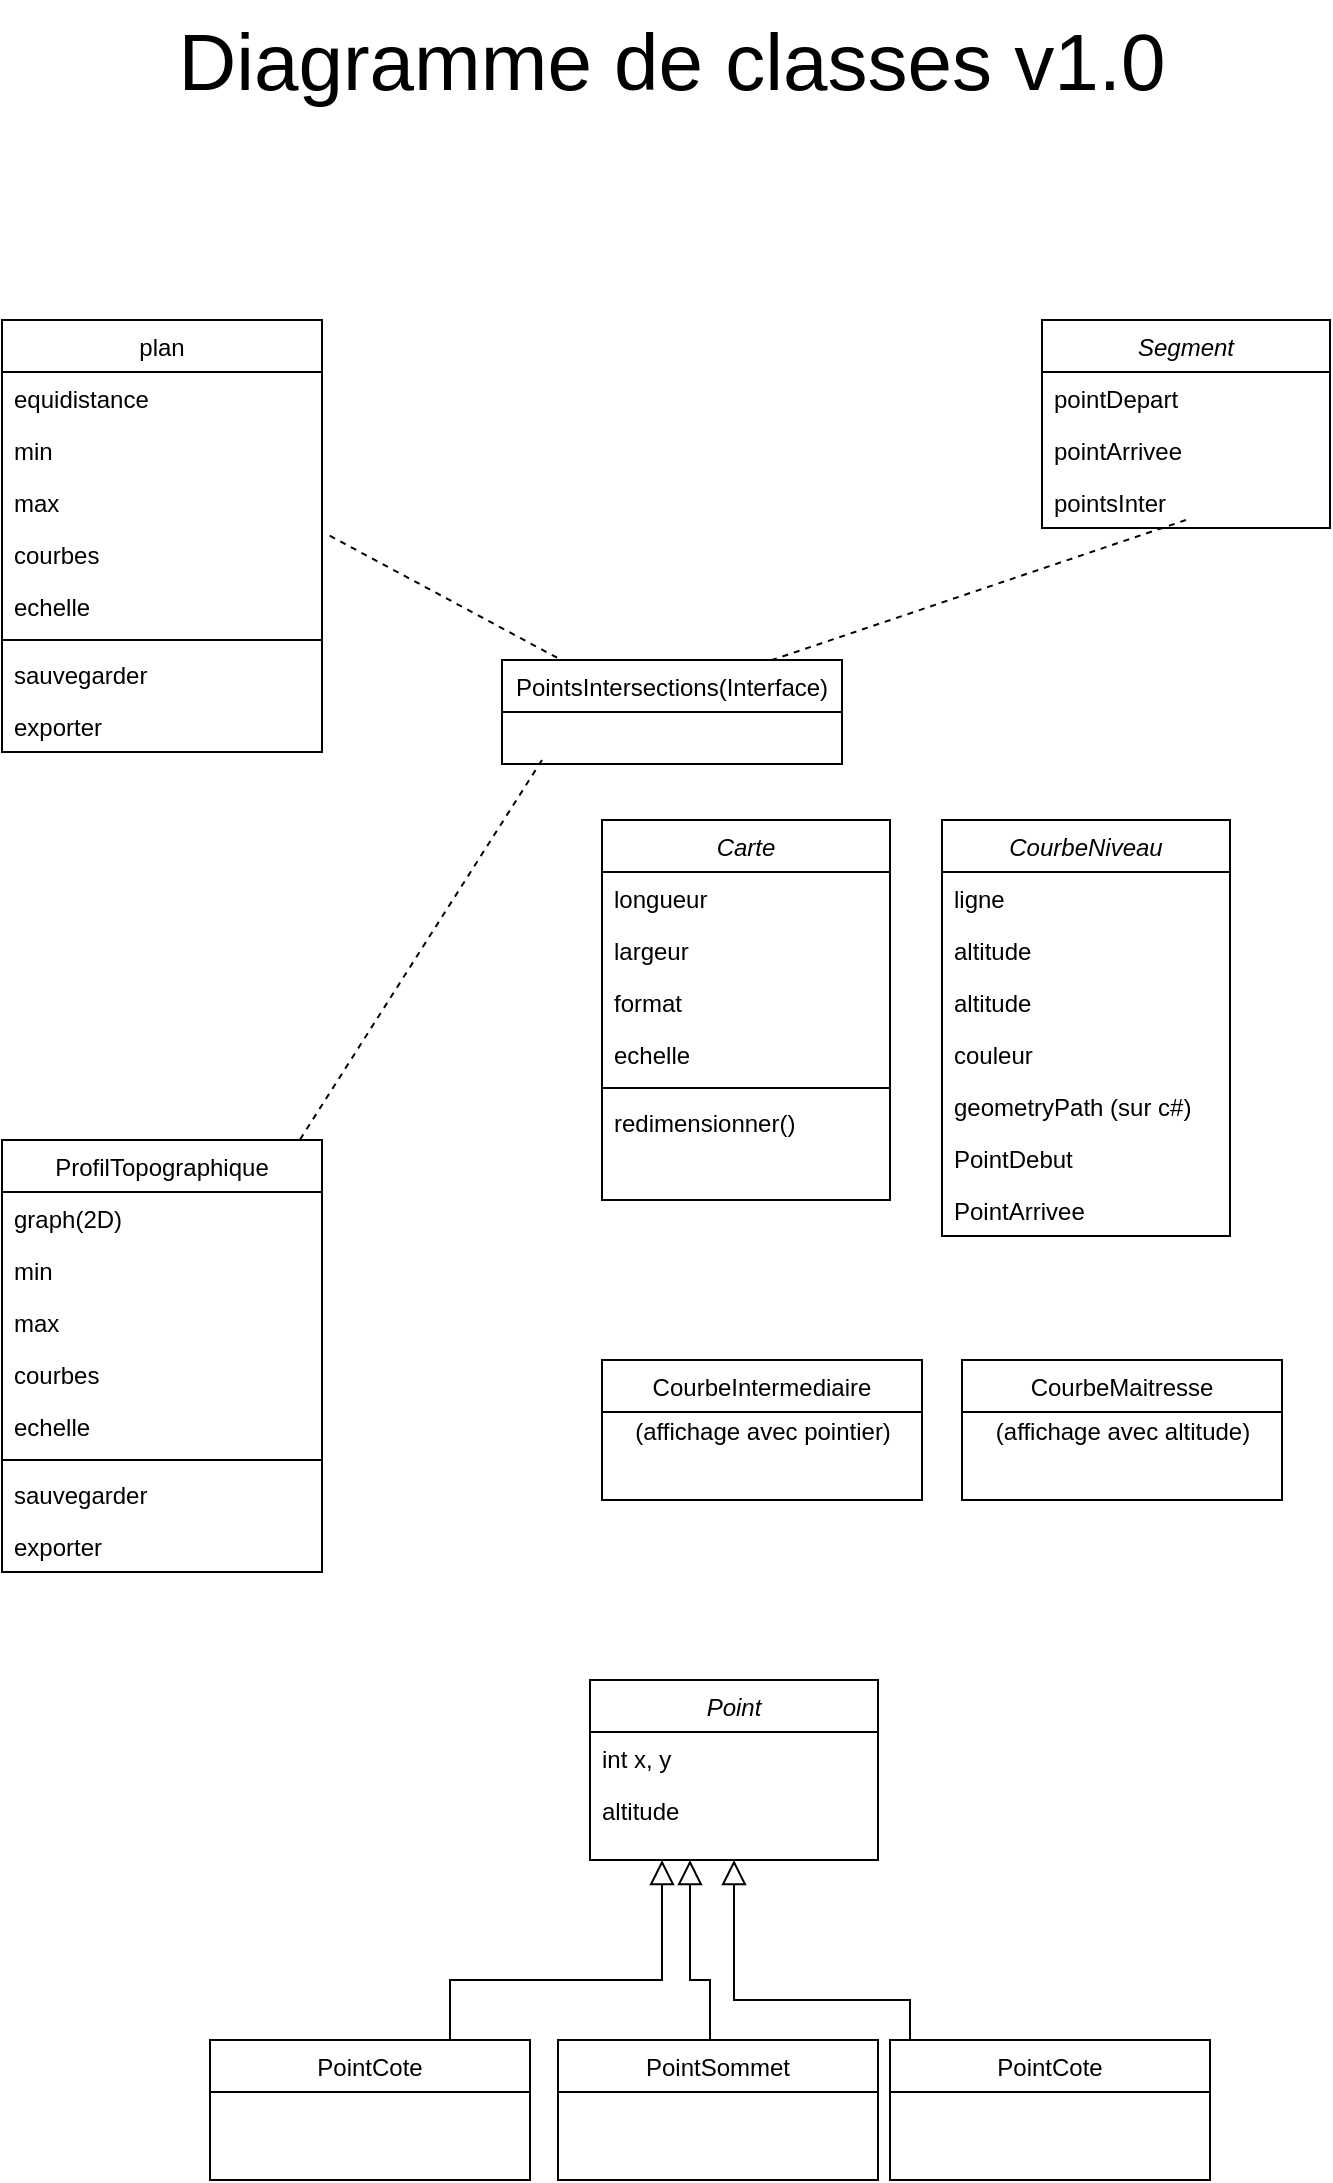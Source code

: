 <mxfile version="12.7.4" type="github"><diagram id="C5RBs43oDa-KdzZeNtuy" name="Page-1"><mxGraphModel dx="1970" dy="1273" grid="1" gridSize="10" guides="1" tooltips="1" connect="1" arrows="1" fold="1" page="1" pageScale="1" pageWidth="827" pageHeight="1169" math="0" shadow="0"><root><mxCell id="WIyWlLk6GJQsqaUBKTNV-0"/><mxCell id="WIyWlLk6GJQsqaUBKTNV-1" parent="WIyWlLk6GJQsqaUBKTNV-0"/><mxCell id="zkfFHV4jXpPFQw0GAbJ--0" value="Point" style="swimlane;fontStyle=2;align=center;verticalAlign=top;childLayout=stackLayout;horizontal=1;startSize=26;horizontalStack=0;resizeParent=1;resizeLast=0;collapsible=1;marginBottom=0;rounded=0;shadow=0;strokeWidth=1;" parent="WIyWlLk6GJQsqaUBKTNV-1" vertex="1"><mxGeometry x="376" y="870" width="144" height="90" as="geometry"><mxRectangle x="230" y="140" width="160" height="26" as="alternateBounds"/></mxGeometry></mxCell><mxCell id="zkfFHV4jXpPFQw0GAbJ--1" value="int x, y" style="text;align=left;verticalAlign=top;spacingLeft=4;spacingRight=4;overflow=hidden;rotatable=0;points=[[0,0.5],[1,0.5]];portConstraint=eastwest;" parent="zkfFHV4jXpPFQw0GAbJ--0" vertex="1"><mxGeometry y="26" width="144" height="26" as="geometry"/></mxCell><mxCell id="zkfFHV4jXpPFQw0GAbJ--2" value="altitude" style="text;align=left;verticalAlign=top;spacingLeft=4;spacingRight=4;overflow=hidden;rotatable=0;points=[[0,0.5],[1,0.5]];portConstraint=eastwest;rounded=0;shadow=0;html=0;" parent="zkfFHV4jXpPFQw0GAbJ--0" vertex="1"><mxGeometry y="52" width="144" height="26" as="geometry"/></mxCell><mxCell id="zkfFHV4jXpPFQw0GAbJ--6" value="PointSommet" style="swimlane;fontStyle=0;align=center;verticalAlign=top;childLayout=stackLayout;horizontal=1;startSize=26;horizontalStack=0;resizeParent=1;resizeLast=0;collapsible=1;marginBottom=0;rounded=0;shadow=0;strokeWidth=1;" parent="WIyWlLk6GJQsqaUBKTNV-1" vertex="1"><mxGeometry x="360" y="1050" width="160" height="70" as="geometry"><mxRectangle x="130" y="380" width="160" height="26" as="alternateBounds"/></mxGeometry></mxCell><mxCell id="zkfFHV4jXpPFQw0GAbJ--12" value="" style="endArrow=block;endSize=10;endFill=0;shadow=0;strokeWidth=1;rounded=0;edgeStyle=elbowEdgeStyle;elbow=vertical;" parent="WIyWlLk6GJQsqaUBKTNV-1" source="zkfFHV4jXpPFQw0GAbJ--6" edge="1"><mxGeometry width="160" relative="1" as="geometry"><mxPoint x="186" y="823" as="sourcePoint"/><mxPoint x="426" y="960" as="targetPoint"/><Array as="points"><mxPoint x="436" y="1020"/><mxPoint x="456" y="970"/><mxPoint x="446" y="980"/><mxPoint x="446" y="1010"/><mxPoint x="376" y="1000"/><mxPoint x="446" y="990"/><mxPoint x="396" y="1010"/><mxPoint x="446" y="990"/><mxPoint x="396" y="1000"/><mxPoint x="446" y="980"/><mxPoint x="456" y="1000"/><mxPoint x="416" y="1010"/><mxPoint x="426" y="1010"/><mxPoint x="416" y="990"/><mxPoint x="456" y="970"/><mxPoint x="456" y="980"/><mxPoint x="346" y="980"/><mxPoint x="436" y="1010"/><mxPoint x="406" y="1000"/><mxPoint x="438" y="980"/><mxPoint x="196" y="940"/></Array></mxGeometry></mxCell><mxCell id="zkfFHV4jXpPFQw0GAbJ--13" value="PointCote" style="swimlane;fontStyle=0;align=center;verticalAlign=top;childLayout=stackLayout;horizontal=1;startSize=26;horizontalStack=0;resizeParent=1;resizeLast=0;collapsible=1;marginBottom=0;rounded=0;shadow=0;strokeWidth=1;" parent="WIyWlLk6GJQsqaUBKTNV-1" vertex="1"><mxGeometry x="526" y="1050" width="160" height="70" as="geometry"><mxRectangle x="340" y="380" width="170" height="26" as="alternateBounds"/></mxGeometry></mxCell><mxCell id="zkfFHV4jXpPFQw0GAbJ--16" value="" style="endArrow=block;endSize=10;endFill=0;shadow=0;strokeWidth=1;rounded=0;edgeStyle=elbowEdgeStyle;elbow=vertical;" parent="WIyWlLk6GJQsqaUBKTNV-1" source="zkfFHV4jXpPFQw0GAbJ--13" target="zkfFHV4jXpPFQw0GAbJ--0" edge="1"><mxGeometry width="160" relative="1" as="geometry"><mxPoint x="196" y="993" as="sourcePoint"/><mxPoint x="296" y="891" as="targetPoint"/><Array as="points"><mxPoint x="536" y="1030"/><mxPoint x="456" y="1010"/><mxPoint x="486" y="1020"/><mxPoint x="448" y="980"/><mxPoint x="506" y="1010"/><mxPoint x="466" y="990"/><mxPoint x="448" y="970"/><mxPoint x="436" y="980"/><mxPoint x="436" y="980"/><mxPoint x="448" y="990"/><mxPoint x="436" y="1010"/><mxPoint x="438" y="930"/><mxPoint x="316" y="930"/></Array></mxGeometry></mxCell><mxCell id="zkfFHV4jXpPFQw0GAbJ--17" value="plan" style="swimlane;fontStyle=0;align=center;verticalAlign=top;childLayout=stackLayout;horizontal=1;startSize=26;horizontalStack=0;resizeParent=1;resizeLast=0;collapsible=1;marginBottom=0;rounded=0;shadow=0;strokeWidth=1;" parent="WIyWlLk6GJQsqaUBKTNV-1" vertex="1"><mxGeometry x="82" y="190" width="160" height="216" as="geometry"><mxRectangle x="550" y="140" width="160" height="26" as="alternateBounds"/></mxGeometry></mxCell><mxCell id="zkfFHV4jXpPFQw0GAbJ--18" value="equidistance" style="text;align=left;verticalAlign=top;spacingLeft=4;spacingRight=4;overflow=hidden;rotatable=0;points=[[0,0.5],[1,0.5]];portConstraint=eastwest;" parent="zkfFHV4jXpPFQw0GAbJ--17" vertex="1"><mxGeometry y="26" width="160" height="26" as="geometry"/></mxCell><mxCell id="zkfFHV4jXpPFQw0GAbJ--19" value="min" style="text;align=left;verticalAlign=top;spacingLeft=4;spacingRight=4;overflow=hidden;rotatable=0;points=[[0,0.5],[1,0.5]];portConstraint=eastwest;rounded=0;shadow=0;html=0;" parent="zkfFHV4jXpPFQw0GAbJ--17" vertex="1"><mxGeometry y="52" width="160" height="26" as="geometry"/></mxCell><mxCell id="zkfFHV4jXpPFQw0GAbJ--20" value="max" style="text;align=left;verticalAlign=top;spacingLeft=4;spacingRight=4;overflow=hidden;rotatable=0;points=[[0,0.5],[1,0.5]];portConstraint=eastwest;rounded=0;shadow=0;html=0;" parent="zkfFHV4jXpPFQw0GAbJ--17" vertex="1"><mxGeometry y="78" width="160" height="26" as="geometry"/></mxCell><mxCell id="zkfFHV4jXpPFQw0GAbJ--21" value="courbes" style="text;align=left;verticalAlign=top;spacingLeft=4;spacingRight=4;overflow=hidden;rotatable=0;points=[[0,0.5],[1,0.5]];portConstraint=eastwest;rounded=0;shadow=0;html=0;" parent="zkfFHV4jXpPFQw0GAbJ--17" vertex="1"><mxGeometry y="104" width="160" height="26" as="geometry"/></mxCell><mxCell id="zkfFHV4jXpPFQw0GAbJ--22" value="echelle" style="text;align=left;verticalAlign=top;spacingLeft=4;spacingRight=4;overflow=hidden;rotatable=0;points=[[0,0.5],[1,0.5]];portConstraint=eastwest;rounded=0;shadow=0;html=0;" parent="zkfFHV4jXpPFQw0GAbJ--17" vertex="1"><mxGeometry y="130" width="160" height="26" as="geometry"/></mxCell><mxCell id="zkfFHV4jXpPFQw0GAbJ--23" value="" style="line;html=1;strokeWidth=1;align=left;verticalAlign=middle;spacingTop=-1;spacingLeft=3;spacingRight=3;rotatable=0;labelPosition=right;points=[];portConstraint=eastwest;" parent="zkfFHV4jXpPFQw0GAbJ--17" vertex="1"><mxGeometry y="156" width="160" height="8" as="geometry"/></mxCell><mxCell id="zkfFHV4jXpPFQw0GAbJ--24" value="sauvegarder" style="text;align=left;verticalAlign=top;spacingLeft=4;spacingRight=4;overflow=hidden;rotatable=0;points=[[0,0.5],[1,0.5]];portConstraint=eastwest;" parent="zkfFHV4jXpPFQw0GAbJ--17" vertex="1"><mxGeometry y="164" width="160" height="26" as="geometry"/></mxCell><mxCell id="zkfFHV4jXpPFQw0GAbJ--25" value="exporter" style="text;align=left;verticalAlign=top;spacingLeft=4;spacingRight=4;overflow=hidden;rotatable=0;points=[[0,0.5],[1,0.5]];portConstraint=eastwest;" parent="zkfFHV4jXpPFQw0GAbJ--17" vertex="1"><mxGeometry y="190" width="160" height="26" as="geometry"/></mxCell><mxCell id="20TlT7HVpAQwyf1J6Es--1" value="Segment" style="swimlane;fontStyle=2;align=center;verticalAlign=top;childLayout=stackLayout;horizontal=1;startSize=26;horizontalStack=0;resizeParent=1;resizeLast=0;collapsible=1;marginBottom=0;rounded=0;shadow=0;strokeWidth=1;" vertex="1" parent="WIyWlLk6GJQsqaUBKTNV-1"><mxGeometry x="602" y="190" width="144" height="104" as="geometry"><mxRectangle x="230" y="140" width="160" height="26" as="alternateBounds"/></mxGeometry></mxCell><mxCell id="20TlT7HVpAQwyf1J6Es--2" value="pointDepart" style="text;align=left;verticalAlign=top;spacingLeft=4;spacingRight=4;overflow=hidden;rotatable=0;points=[[0,0.5],[1,0.5]];portConstraint=eastwest;" vertex="1" parent="20TlT7HVpAQwyf1J6Es--1"><mxGeometry y="26" width="144" height="26" as="geometry"/></mxCell><mxCell id="20TlT7HVpAQwyf1J6Es--4" value="pointArrivee" style="text;align=left;verticalAlign=top;spacingLeft=4;spacingRight=4;overflow=hidden;rotatable=0;points=[[0,0.5],[1,0.5]];portConstraint=eastwest;" vertex="1" parent="20TlT7HVpAQwyf1J6Es--1"><mxGeometry y="52" width="144" height="26" as="geometry"/></mxCell><mxCell id="20TlT7HVpAQwyf1J6Es--3" value="pointsInter" style="text;align=left;verticalAlign=top;spacingLeft=4;spacingRight=4;overflow=hidden;rotatable=0;points=[[0,0.5],[1,0.5]];portConstraint=eastwest;rounded=0;shadow=0;html=0;" vertex="1" parent="20TlT7HVpAQwyf1J6Es--1"><mxGeometry y="78" width="144" height="26" as="geometry"/></mxCell><mxCell id="20TlT7HVpAQwyf1J6Es--5" value="CourbeNiveau" style="swimlane;fontStyle=2;align=center;verticalAlign=top;childLayout=stackLayout;horizontal=1;startSize=26;horizontalStack=0;resizeParent=1;resizeLast=0;collapsible=1;marginBottom=0;rounded=0;shadow=0;strokeWidth=1;" vertex="1" parent="WIyWlLk6GJQsqaUBKTNV-1"><mxGeometry x="552" y="440" width="144" height="208" as="geometry"><mxRectangle x="230" y="140" width="160" height="26" as="alternateBounds"/></mxGeometry></mxCell><mxCell id="20TlT7HVpAQwyf1J6Es--6" value="ligne" style="text;align=left;verticalAlign=top;spacingLeft=4;spacingRight=4;overflow=hidden;rotatable=0;points=[[0,0.5],[1,0.5]];portConstraint=eastwest;" vertex="1" parent="20TlT7HVpAQwyf1J6Es--5"><mxGeometry y="26" width="144" height="26" as="geometry"/></mxCell><mxCell id="20TlT7HVpAQwyf1J6Es--7" value="altitude" style="text;align=left;verticalAlign=top;spacingLeft=4;spacingRight=4;overflow=hidden;rotatable=0;points=[[0,0.5],[1,0.5]];portConstraint=eastwest;" vertex="1" parent="20TlT7HVpAQwyf1J6Es--5"><mxGeometry y="52" width="144" height="26" as="geometry"/></mxCell><mxCell id="20TlT7HVpAQwyf1J6Es--14" value="altitude" style="text;align=left;verticalAlign=top;spacingLeft=4;spacingRight=4;overflow=hidden;rotatable=0;points=[[0,0.5],[1,0.5]];portConstraint=eastwest;" vertex="1" parent="20TlT7HVpAQwyf1J6Es--5"><mxGeometry y="78" width="144" height="26" as="geometry"/></mxCell><mxCell id="20TlT7HVpAQwyf1J6Es--8" value="couleur" style="text;align=left;verticalAlign=top;spacingLeft=4;spacingRight=4;overflow=hidden;rotatable=0;points=[[0,0.5],[1,0.5]];portConstraint=eastwest;rounded=0;shadow=0;html=0;" vertex="1" parent="20TlT7HVpAQwyf1J6Es--5"><mxGeometry y="104" width="144" height="26" as="geometry"/></mxCell><mxCell id="20TlT7HVpAQwyf1J6Es--12" value="geometryPath (sur c#)" style="text;align=left;verticalAlign=top;spacingLeft=4;spacingRight=4;overflow=hidden;rotatable=0;points=[[0,0.5],[1,0.5]];portConstraint=eastwest;rounded=0;shadow=0;html=0;" vertex="1" parent="20TlT7HVpAQwyf1J6Es--5"><mxGeometry y="130" width="144" height="26" as="geometry"/></mxCell><mxCell id="20TlT7HVpAQwyf1J6Es--13" value="PointDebut" style="text;align=left;verticalAlign=top;spacingLeft=4;spacingRight=4;overflow=hidden;rotatable=0;points=[[0,0.5],[1,0.5]];portConstraint=eastwest;rounded=0;shadow=0;html=0;" vertex="1" parent="20TlT7HVpAQwyf1J6Es--5"><mxGeometry y="156" width="144" height="26" as="geometry"/></mxCell><mxCell id="20TlT7HVpAQwyf1J6Es--15" value="PointArrivee" style="text;align=left;verticalAlign=top;spacingLeft=4;spacingRight=4;overflow=hidden;rotatable=0;points=[[0,0.5],[1,0.5]];portConstraint=eastwest;" vertex="1" parent="20TlT7HVpAQwyf1J6Es--5"><mxGeometry y="182" width="144" height="26" as="geometry"/></mxCell><mxCell id="20TlT7HVpAQwyf1J6Es--9" value="PointCote" style="swimlane;fontStyle=0;align=center;verticalAlign=top;childLayout=stackLayout;horizontal=1;startSize=26;horizontalStack=0;resizeParent=1;resizeLast=0;collapsible=1;marginBottom=0;rounded=0;shadow=0;strokeWidth=1;" vertex="1" parent="WIyWlLk6GJQsqaUBKTNV-1"><mxGeometry x="186" y="1050" width="160" height="70" as="geometry"><mxRectangle x="340" y="380" width="170" height="26" as="alternateBounds"/></mxGeometry></mxCell><mxCell id="20TlT7HVpAQwyf1J6Es--11" value="" style="endArrow=block;endSize=10;endFill=0;shadow=0;strokeWidth=1;rounded=0;edgeStyle=elbowEdgeStyle;elbow=vertical;exitX=0.75;exitY=0;exitDx=0;exitDy=0;entryX=0.25;entryY=1;entryDx=0;entryDy=0;" edge="1" parent="WIyWlLk6GJQsqaUBKTNV-1" source="20TlT7HVpAQwyf1J6Es--9" target="zkfFHV4jXpPFQw0GAbJ--0"><mxGeometry width="160" relative="1" as="geometry"><mxPoint x="336" y="1050" as="sourcePoint"/><mxPoint x="326" y="960" as="targetPoint"/><Array as="points"><mxPoint x="336" y="1020"/><mxPoint x="356" y="970"/><mxPoint x="346" y="980"/><mxPoint x="346" y="1010"/><mxPoint x="276" y="1000"/><mxPoint x="346" y="990"/><mxPoint x="296" y="1010"/><mxPoint x="346" y="990"/><mxPoint x="296" y="1000"/><mxPoint x="346" y="980"/><mxPoint x="356" y="1000"/><mxPoint x="316" y="1010"/><mxPoint x="326" y="1010"/><mxPoint x="316" y="990"/><mxPoint x="356" y="970"/><mxPoint x="356" y="980"/><mxPoint x="246" y="980"/><mxPoint x="336" y="1010"/><mxPoint x="306" y="1000"/><mxPoint x="338" y="980"/><mxPoint x="96" y="940"/></Array></mxGeometry></mxCell><mxCell id="20TlT7HVpAQwyf1J6Es--16" value="CourbeMaitresse" style="swimlane;fontStyle=0;align=center;verticalAlign=top;childLayout=stackLayout;horizontal=1;startSize=26;horizontalStack=0;resizeParent=1;resizeLast=0;collapsible=1;marginBottom=0;rounded=0;shadow=0;strokeWidth=1;" vertex="1" parent="WIyWlLk6GJQsqaUBKTNV-1"><mxGeometry x="562" y="710" width="160" height="70" as="geometry"><mxRectangle x="340" y="380" width="170" height="26" as="alternateBounds"/></mxGeometry></mxCell><mxCell id="20TlT7HVpAQwyf1J6Es--18" value="(affichage avec altitude)" style="text;html=1;align=center;verticalAlign=middle;resizable=0;points=[];autosize=1;" vertex="1" parent="20TlT7HVpAQwyf1J6Es--16"><mxGeometry y="26" width="160" height="20" as="geometry"/></mxCell><mxCell id="20TlT7HVpAQwyf1J6Es--17" value="CourbeIntermediaire" style="swimlane;fontStyle=0;align=center;verticalAlign=top;childLayout=stackLayout;horizontal=1;startSize=26;horizontalStack=0;resizeParent=1;resizeLast=0;collapsible=1;marginBottom=0;rounded=0;shadow=0;strokeWidth=1;" vertex="1" parent="WIyWlLk6GJQsqaUBKTNV-1"><mxGeometry x="382" y="710" width="160" height="70" as="geometry"><mxRectangle x="340" y="380" width="170" height="26" as="alternateBounds"/></mxGeometry></mxCell><mxCell id="20TlT7HVpAQwyf1J6Es--19" value="(affichage avec pointier)" style="text;html=1;align=center;verticalAlign=middle;resizable=0;points=[];autosize=1;" vertex="1" parent="20TlT7HVpAQwyf1J6Es--17"><mxGeometry y="26" width="160" height="20" as="geometry"/></mxCell><mxCell id="20TlT7HVpAQwyf1J6Es--20" value="ProfilTopographique" style="swimlane;fontStyle=0;align=center;verticalAlign=top;childLayout=stackLayout;horizontal=1;startSize=26;horizontalStack=0;resizeParent=1;resizeLast=0;collapsible=1;marginBottom=0;rounded=0;shadow=0;strokeWidth=1;" vertex="1" parent="WIyWlLk6GJQsqaUBKTNV-1"><mxGeometry x="82" y="600" width="160" height="216" as="geometry"><mxRectangle x="550" y="140" width="160" height="26" as="alternateBounds"/></mxGeometry></mxCell><mxCell id="20TlT7HVpAQwyf1J6Es--21" value="graph(2D)" style="text;align=left;verticalAlign=top;spacingLeft=4;spacingRight=4;overflow=hidden;rotatable=0;points=[[0,0.5],[1,0.5]];portConstraint=eastwest;" vertex="1" parent="20TlT7HVpAQwyf1J6Es--20"><mxGeometry y="26" width="160" height="26" as="geometry"/></mxCell><mxCell id="20TlT7HVpAQwyf1J6Es--22" value="min" style="text;align=left;verticalAlign=top;spacingLeft=4;spacingRight=4;overflow=hidden;rotatable=0;points=[[0,0.5],[1,0.5]];portConstraint=eastwest;rounded=0;shadow=0;html=0;" vertex="1" parent="20TlT7HVpAQwyf1J6Es--20"><mxGeometry y="52" width="160" height="26" as="geometry"/></mxCell><mxCell id="20TlT7HVpAQwyf1J6Es--23" value="max" style="text;align=left;verticalAlign=top;spacingLeft=4;spacingRight=4;overflow=hidden;rotatable=0;points=[[0,0.5],[1,0.5]];portConstraint=eastwest;rounded=0;shadow=0;html=0;" vertex="1" parent="20TlT7HVpAQwyf1J6Es--20"><mxGeometry y="78" width="160" height="26" as="geometry"/></mxCell><mxCell id="20TlT7HVpAQwyf1J6Es--24" value="courbes" style="text;align=left;verticalAlign=top;spacingLeft=4;spacingRight=4;overflow=hidden;rotatable=0;points=[[0,0.5],[1,0.5]];portConstraint=eastwest;rounded=0;shadow=0;html=0;" vertex="1" parent="20TlT7HVpAQwyf1J6Es--20"><mxGeometry y="104" width="160" height="26" as="geometry"/></mxCell><mxCell id="20TlT7HVpAQwyf1J6Es--25" value="echelle" style="text;align=left;verticalAlign=top;spacingLeft=4;spacingRight=4;overflow=hidden;rotatable=0;points=[[0,0.5],[1,0.5]];portConstraint=eastwest;rounded=0;shadow=0;html=0;" vertex="1" parent="20TlT7HVpAQwyf1J6Es--20"><mxGeometry y="130" width="160" height="26" as="geometry"/></mxCell><mxCell id="20TlT7HVpAQwyf1J6Es--26" value="" style="line;html=1;strokeWidth=1;align=left;verticalAlign=middle;spacingTop=-1;spacingLeft=3;spacingRight=3;rotatable=0;labelPosition=right;points=[];portConstraint=eastwest;" vertex="1" parent="20TlT7HVpAQwyf1J6Es--20"><mxGeometry y="156" width="160" height="8" as="geometry"/></mxCell><mxCell id="20TlT7HVpAQwyf1J6Es--27" value="sauvegarder" style="text;align=left;verticalAlign=top;spacingLeft=4;spacingRight=4;overflow=hidden;rotatable=0;points=[[0,0.5],[1,0.5]];portConstraint=eastwest;" vertex="1" parent="20TlT7HVpAQwyf1J6Es--20"><mxGeometry y="164" width="160" height="26" as="geometry"/></mxCell><mxCell id="20TlT7HVpAQwyf1J6Es--28" value="exporter" style="text;align=left;verticalAlign=top;spacingLeft=4;spacingRight=4;overflow=hidden;rotatable=0;points=[[0,0.5],[1,0.5]];portConstraint=eastwest;" vertex="1" parent="20TlT7HVpAQwyf1J6Es--20"><mxGeometry y="190" width="160" height="26" as="geometry"/></mxCell><mxCell id="20TlT7HVpAQwyf1J6Es--29" value="Carte" style="swimlane;fontStyle=2;align=center;verticalAlign=top;childLayout=stackLayout;horizontal=1;startSize=26;horizontalStack=0;resizeParent=1;resizeLast=0;collapsible=1;marginBottom=0;rounded=0;shadow=0;strokeWidth=1;" vertex="1" parent="WIyWlLk6GJQsqaUBKTNV-1"><mxGeometry x="382" y="440" width="144" height="190" as="geometry"><mxRectangle x="230" y="140" width="160" height="26" as="alternateBounds"/></mxGeometry></mxCell><mxCell id="20TlT7HVpAQwyf1J6Es--30" value="longueur" style="text;align=left;verticalAlign=top;spacingLeft=4;spacingRight=4;overflow=hidden;rotatable=0;points=[[0,0.5],[1,0.5]];portConstraint=eastwest;" vertex="1" parent="20TlT7HVpAQwyf1J6Es--29"><mxGeometry y="26" width="144" height="26" as="geometry"/></mxCell><mxCell id="20TlT7HVpAQwyf1J6Es--31" value="largeur" style="text;align=left;verticalAlign=top;spacingLeft=4;spacingRight=4;overflow=hidden;rotatable=0;points=[[0,0.5],[1,0.5]];portConstraint=eastwest;" vertex="1" parent="20TlT7HVpAQwyf1J6Es--29"><mxGeometry y="52" width="144" height="26" as="geometry"/></mxCell><mxCell id="20TlT7HVpAQwyf1J6Es--36" value="format" style="text;align=left;verticalAlign=top;spacingLeft=4;spacingRight=4;overflow=hidden;rotatable=0;points=[[0,0.5],[1,0.5]];portConstraint=eastwest;rounded=0;shadow=0;html=0;" vertex="1" parent="20TlT7HVpAQwyf1J6Es--29"><mxGeometry y="78" width="144" height="26" as="geometry"/></mxCell><mxCell id="20TlT7HVpAQwyf1J6Es--32" value="echelle" style="text;align=left;verticalAlign=top;spacingLeft=4;spacingRight=4;overflow=hidden;rotatable=0;points=[[0,0.5],[1,0.5]];portConstraint=eastwest;rounded=0;shadow=0;html=0;" vertex="1" parent="20TlT7HVpAQwyf1J6Es--29"><mxGeometry y="104" width="144" height="26" as="geometry"/></mxCell><mxCell id="20TlT7HVpAQwyf1J6Es--35" value="" style="line;html=1;strokeWidth=1;align=left;verticalAlign=middle;spacingTop=-1;spacingLeft=3;spacingRight=3;rotatable=0;labelPosition=right;points=[];portConstraint=eastwest;" vertex="1" parent="20TlT7HVpAQwyf1J6Es--29"><mxGeometry y="130" width="144" height="8" as="geometry"/></mxCell><mxCell id="20TlT7HVpAQwyf1J6Es--33" value="redimensionner()" style="text;align=left;verticalAlign=top;spacingLeft=4;spacingRight=4;overflow=hidden;rotatable=0;points=[[0,0.5],[1,0.5]];portConstraint=eastwest;rounded=0;shadow=0;html=0;" vertex="1" parent="20TlT7HVpAQwyf1J6Es--29"><mxGeometry y="138" width="144" height="26" as="geometry"/></mxCell><mxCell id="20TlT7HVpAQwyf1J6Es--37" value="PointsIntersections(Interface)" style="swimlane;fontStyle=0;childLayout=stackLayout;horizontal=1;startSize=26;fillColor=none;horizontalStack=0;resizeParent=1;resizeParentMax=0;resizeLast=0;collapsible=1;marginBottom=0;" vertex="1" parent="WIyWlLk6GJQsqaUBKTNV-1"><mxGeometry x="332" y="360" width="170" height="52" as="geometry"/></mxCell><mxCell id="20TlT7HVpAQwyf1J6Es--41" value="" style="endArrow=none;dashed=1;html=1;entryX=1.016;entryY=0.122;entryDx=0;entryDy=0;entryPerimeter=0;exitX=0.162;exitY=-0.022;exitDx=0;exitDy=0;exitPerimeter=0;" edge="1" parent="WIyWlLk6GJQsqaUBKTNV-1" source="20TlT7HVpAQwyf1J6Es--37" target="zkfFHV4jXpPFQw0GAbJ--21"><mxGeometry width="50" height="50" relative="1" as="geometry"><mxPoint x="346" y="330" as="sourcePoint"/><mxPoint x="396" y="280" as="targetPoint"/></mxGeometry></mxCell><mxCell id="20TlT7HVpAQwyf1J6Es--42" value="" style="endArrow=none;dashed=1;html=1;entryX=1.016;entryY=0.122;entryDx=0;entryDy=0;entryPerimeter=0;exitX=0.5;exitY=0.846;exitDx=0;exitDy=0;exitPerimeter=0;" edge="1" parent="WIyWlLk6GJQsqaUBKTNV-1" source="20TlT7HVpAQwyf1J6Es--3"><mxGeometry width="50" height="50" relative="1" as="geometry"><mxPoint x="510" y="300" as="sourcePoint"/><mxPoint x="467.02" y="360.002" as="targetPoint"/></mxGeometry></mxCell><mxCell id="20TlT7HVpAQwyf1J6Es--43" value="" style="endArrow=none;dashed=1;html=1;" edge="1" parent="WIyWlLk6GJQsqaUBKTNV-1" target="20TlT7HVpAQwyf1J6Es--20"><mxGeometry width="50" height="50" relative="1" as="geometry"><mxPoint x="352" y="410" as="sourcePoint"/><mxPoint x="242.0" y="550.002" as="targetPoint"/></mxGeometry></mxCell><mxCell id="20TlT7HVpAQwyf1J6Es--44" value="&lt;font style=&quot;font-size: 40px&quot;&gt;Diagramme de classes v1.0&lt;/font&gt;" style="text;html=1;strokeColor=none;fillColor=none;align=center;verticalAlign=middle;whiteSpace=wrap;rounded=0;" vertex="1" parent="WIyWlLk6GJQsqaUBKTNV-1"><mxGeometry x="163" y="30" width="508" height="60" as="geometry"/></mxCell></root></mxGraphModel></diagram></mxfile>